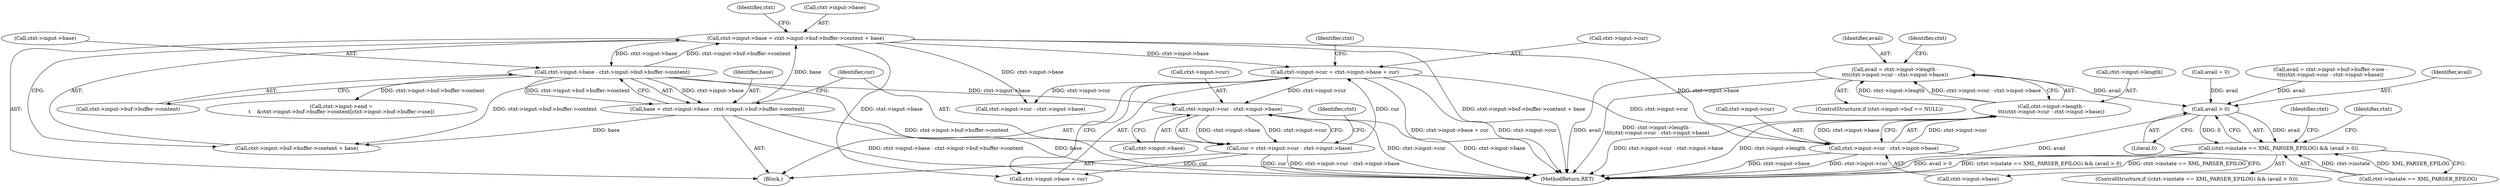 digraph "0_Chrome_d0947db40187f4708c58e64cbd6013faf9eddeed_7@integer" {
"1000585" [label="(Call,avail = ctxt->input->length -\n\t\t\t(ctxt->input->cur - ctxt->input->base))"];
"1000587" [label="(Call,ctxt->input->length -\n\t\t\t(ctxt->input->cur - ctxt->input->base))"];
"1000593" [label="(Call,ctxt->input->cur - ctxt->input->base)"];
"1000368" [label="(Call,ctxt->input->cur = ctxt->input->base + cur)"];
"1000351" [label="(Call,ctxt->input->base = ctxt->input->buf->buffer->content + base)"];
"1000215" [label="(Call,ctxt->input->base - ctxt->input->buf->buffer->content)"];
"1000213" [label="(Call,base = ctxt->input->base - ctxt->input->buf->buffer->content)"];
"1000231" [label="(Call,cur = ctxt->input->cur - ctxt->input->base)"];
"1000233" [label="(Call,ctxt->input->cur - ctxt->input->base)"];
"1000652" [label="(Call,avail > 0)"];
"1000646" [label="(Call,(ctxt->instate == XML_PARSER_EPILOG) && (avail > 0))"];
"1000374" [label="(Call,ctxt->input->base + cur)"];
"1000586" [label="(Identifier,avail)"];
"1000221" [label="(Call,ctxt->input->buf->buffer->content)"];
"1000646" [label="(Call,(ctxt->instate == XML_PARSER_EPILOG) && (avail > 0))"];
"1000617" [label="(Call,ctxt->input->cur - ctxt->input->base)"];
"1000593" [label="(Call,ctxt->input->cur - ctxt->input->base)"];
"1000232" [label="(Identifier,cur)"];
"1000577" [label="(ControlStructure,if (ctxt->input->buf == NULL))"];
"1000371" [label="(Identifier,ctxt)"];
"1000215" [label="(Call,ctxt->input->base - ctxt->input->buf->buffer->content)"];
"1000249" [label="(Identifier,ctxt)"];
"1000381" [label="(Call,ctxt->input->end =\n\t    &ctxt->input->buf->buffer->content[ctxt->input->buf->buffer->use])"];
"1000652" [label="(Call,avail > 0)"];
"1000239" [label="(Call,ctxt->input->base)"];
"1000653" [label="(Identifier,avail)"];
"1000213" [label="(Call,base = ctxt->input->base - ctxt->input->buf->buffer->content)"];
"1000694" [label="(MethodReturn,RET)"];
"1000216" [label="(Call,ctxt->input->base)"];
"1000214" [label="(Identifier,base)"];
"1000211" [label="(Block,)"];
"1000632" [label="(Identifier,ctxt)"];
"1000567" [label="(Call,avail = 0)"];
"1000588" [label="(Call,ctxt->input->length)"];
"1000233" [label="(Call,ctxt->input->cur - ctxt->input->base)"];
"1000587" [label="(Call,ctxt->input->length -\n\t\t\t(ctxt->input->cur - ctxt->input->base))"];
"1000645" [label="(ControlStructure,if ((ctxt->instate == XML_PARSER_EPILOG) && (avail > 0)))"];
"1000654" [label="(Literal,0)"];
"1000585" [label="(Call,avail = ctxt->input->length -\n\t\t\t(ctxt->input->cur - ctxt->input->base))"];
"1000368" [label="(Call,ctxt->input->cur = ctxt->input->base + cur)"];
"1000647" [label="(Call,ctxt->instate == XML_PARSER_EPILOG)"];
"1000231" [label="(Call,cur = ctxt->input->cur - ctxt->input->base)"];
"1000599" [label="(Call,ctxt->input->base)"];
"1000357" [label="(Call,ctxt->input->buf->buffer->content + base)"];
"1000657" [label="(Identifier,ctxt)"];
"1000234" [label="(Call,ctxt->input->cur)"];
"1000663" [label="(Identifier,ctxt)"];
"1000352" [label="(Call,ctxt->input->base)"];
"1000384" [label="(Identifier,ctxt)"];
"1000351" [label="(Call,ctxt->input->base = ctxt->input->buf->buffer->content + base)"];
"1000605" [label="(Call,avail = ctxt->input->buf->buffer->use -\n\t\t\t(ctxt->input->cur - ctxt->input->base))"];
"1000369" [label="(Call,ctxt->input->cur)"];
"1000594" [label="(Call,ctxt->input->cur)"];
"1000585" -> "1000577"  [label="AST: "];
"1000585" -> "1000587"  [label="CFG: "];
"1000586" -> "1000585"  [label="AST: "];
"1000587" -> "1000585"  [label="AST: "];
"1000632" -> "1000585"  [label="CFG: "];
"1000585" -> "1000694"  [label="DDG: avail"];
"1000585" -> "1000694"  [label="DDG: ctxt->input->length -\n\t\t\t(ctxt->input->cur - ctxt->input->base)"];
"1000587" -> "1000585"  [label="DDG: ctxt->input->length"];
"1000587" -> "1000585"  [label="DDG: ctxt->input->cur - ctxt->input->base"];
"1000585" -> "1000652"  [label="DDG: avail"];
"1000587" -> "1000593"  [label="CFG: "];
"1000588" -> "1000587"  [label="AST: "];
"1000593" -> "1000587"  [label="AST: "];
"1000587" -> "1000694"  [label="DDG: ctxt->input->length"];
"1000587" -> "1000694"  [label="DDG: ctxt->input->cur - ctxt->input->base"];
"1000593" -> "1000587"  [label="DDG: ctxt->input->cur"];
"1000593" -> "1000587"  [label="DDG: ctxt->input->base"];
"1000593" -> "1000599"  [label="CFG: "];
"1000594" -> "1000593"  [label="AST: "];
"1000599" -> "1000593"  [label="AST: "];
"1000593" -> "1000694"  [label="DDG: ctxt->input->base"];
"1000593" -> "1000694"  [label="DDG: ctxt->input->cur"];
"1000368" -> "1000593"  [label="DDG: ctxt->input->cur"];
"1000351" -> "1000593"  [label="DDG: ctxt->input->base"];
"1000368" -> "1000211"  [label="AST: "];
"1000368" -> "1000374"  [label="CFG: "];
"1000369" -> "1000368"  [label="AST: "];
"1000374" -> "1000368"  [label="AST: "];
"1000384" -> "1000368"  [label="CFG: "];
"1000368" -> "1000694"  [label="DDG: ctxt->input->cur"];
"1000368" -> "1000694"  [label="DDG: ctxt->input->base + cur"];
"1000368" -> "1000233"  [label="DDG: ctxt->input->cur"];
"1000351" -> "1000368"  [label="DDG: ctxt->input->base"];
"1000231" -> "1000368"  [label="DDG: cur"];
"1000368" -> "1000617"  [label="DDG: ctxt->input->cur"];
"1000351" -> "1000211"  [label="AST: "];
"1000351" -> "1000357"  [label="CFG: "];
"1000352" -> "1000351"  [label="AST: "];
"1000357" -> "1000351"  [label="AST: "];
"1000371" -> "1000351"  [label="CFG: "];
"1000351" -> "1000694"  [label="DDG: ctxt->input->buf->buffer->content + base"];
"1000351" -> "1000215"  [label="DDG: ctxt->input->base"];
"1000215" -> "1000351"  [label="DDG: ctxt->input->buf->buffer->content"];
"1000213" -> "1000351"  [label="DDG: base"];
"1000351" -> "1000374"  [label="DDG: ctxt->input->base"];
"1000351" -> "1000617"  [label="DDG: ctxt->input->base"];
"1000215" -> "1000213"  [label="AST: "];
"1000215" -> "1000221"  [label="CFG: "];
"1000216" -> "1000215"  [label="AST: "];
"1000221" -> "1000215"  [label="AST: "];
"1000213" -> "1000215"  [label="CFG: "];
"1000215" -> "1000694"  [label="DDG: ctxt->input->buf->buffer->content"];
"1000215" -> "1000213"  [label="DDG: ctxt->input->base"];
"1000215" -> "1000213"  [label="DDG: ctxt->input->buf->buffer->content"];
"1000215" -> "1000233"  [label="DDG: ctxt->input->base"];
"1000215" -> "1000357"  [label="DDG: ctxt->input->buf->buffer->content"];
"1000215" -> "1000381"  [label="DDG: ctxt->input->buf->buffer->content"];
"1000213" -> "1000211"  [label="AST: "];
"1000214" -> "1000213"  [label="AST: "];
"1000232" -> "1000213"  [label="CFG: "];
"1000213" -> "1000694"  [label="DDG: base"];
"1000213" -> "1000694"  [label="DDG: ctxt->input->base - ctxt->input->buf->buffer->content"];
"1000213" -> "1000357"  [label="DDG: base"];
"1000231" -> "1000211"  [label="AST: "];
"1000231" -> "1000233"  [label="CFG: "];
"1000232" -> "1000231"  [label="AST: "];
"1000233" -> "1000231"  [label="AST: "];
"1000249" -> "1000231"  [label="CFG: "];
"1000231" -> "1000694"  [label="DDG: ctxt->input->cur - ctxt->input->base"];
"1000231" -> "1000694"  [label="DDG: cur"];
"1000233" -> "1000231"  [label="DDG: ctxt->input->cur"];
"1000233" -> "1000231"  [label="DDG: ctxt->input->base"];
"1000231" -> "1000374"  [label="DDG: cur"];
"1000233" -> "1000239"  [label="CFG: "];
"1000234" -> "1000233"  [label="AST: "];
"1000239" -> "1000233"  [label="AST: "];
"1000233" -> "1000694"  [label="DDG: ctxt->input->base"];
"1000233" -> "1000694"  [label="DDG: ctxt->input->cur"];
"1000652" -> "1000646"  [label="AST: "];
"1000652" -> "1000654"  [label="CFG: "];
"1000653" -> "1000652"  [label="AST: "];
"1000654" -> "1000652"  [label="AST: "];
"1000646" -> "1000652"  [label="CFG: "];
"1000652" -> "1000694"  [label="DDG: avail"];
"1000652" -> "1000646"  [label="DDG: avail"];
"1000652" -> "1000646"  [label="DDG: 0"];
"1000567" -> "1000652"  [label="DDG: avail"];
"1000605" -> "1000652"  [label="DDG: avail"];
"1000646" -> "1000645"  [label="AST: "];
"1000646" -> "1000647"  [label="CFG: "];
"1000647" -> "1000646"  [label="AST: "];
"1000657" -> "1000646"  [label="CFG: "];
"1000663" -> "1000646"  [label="CFG: "];
"1000646" -> "1000694"  [label="DDG: (ctxt->instate == XML_PARSER_EPILOG) && (avail > 0)"];
"1000646" -> "1000694"  [label="DDG: ctxt->instate == XML_PARSER_EPILOG"];
"1000646" -> "1000694"  [label="DDG: avail > 0"];
"1000647" -> "1000646"  [label="DDG: ctxt->instate"];
"1000647" -> "1000646"  [label="DDG: XML_PARSER_EPILOG"];
}
